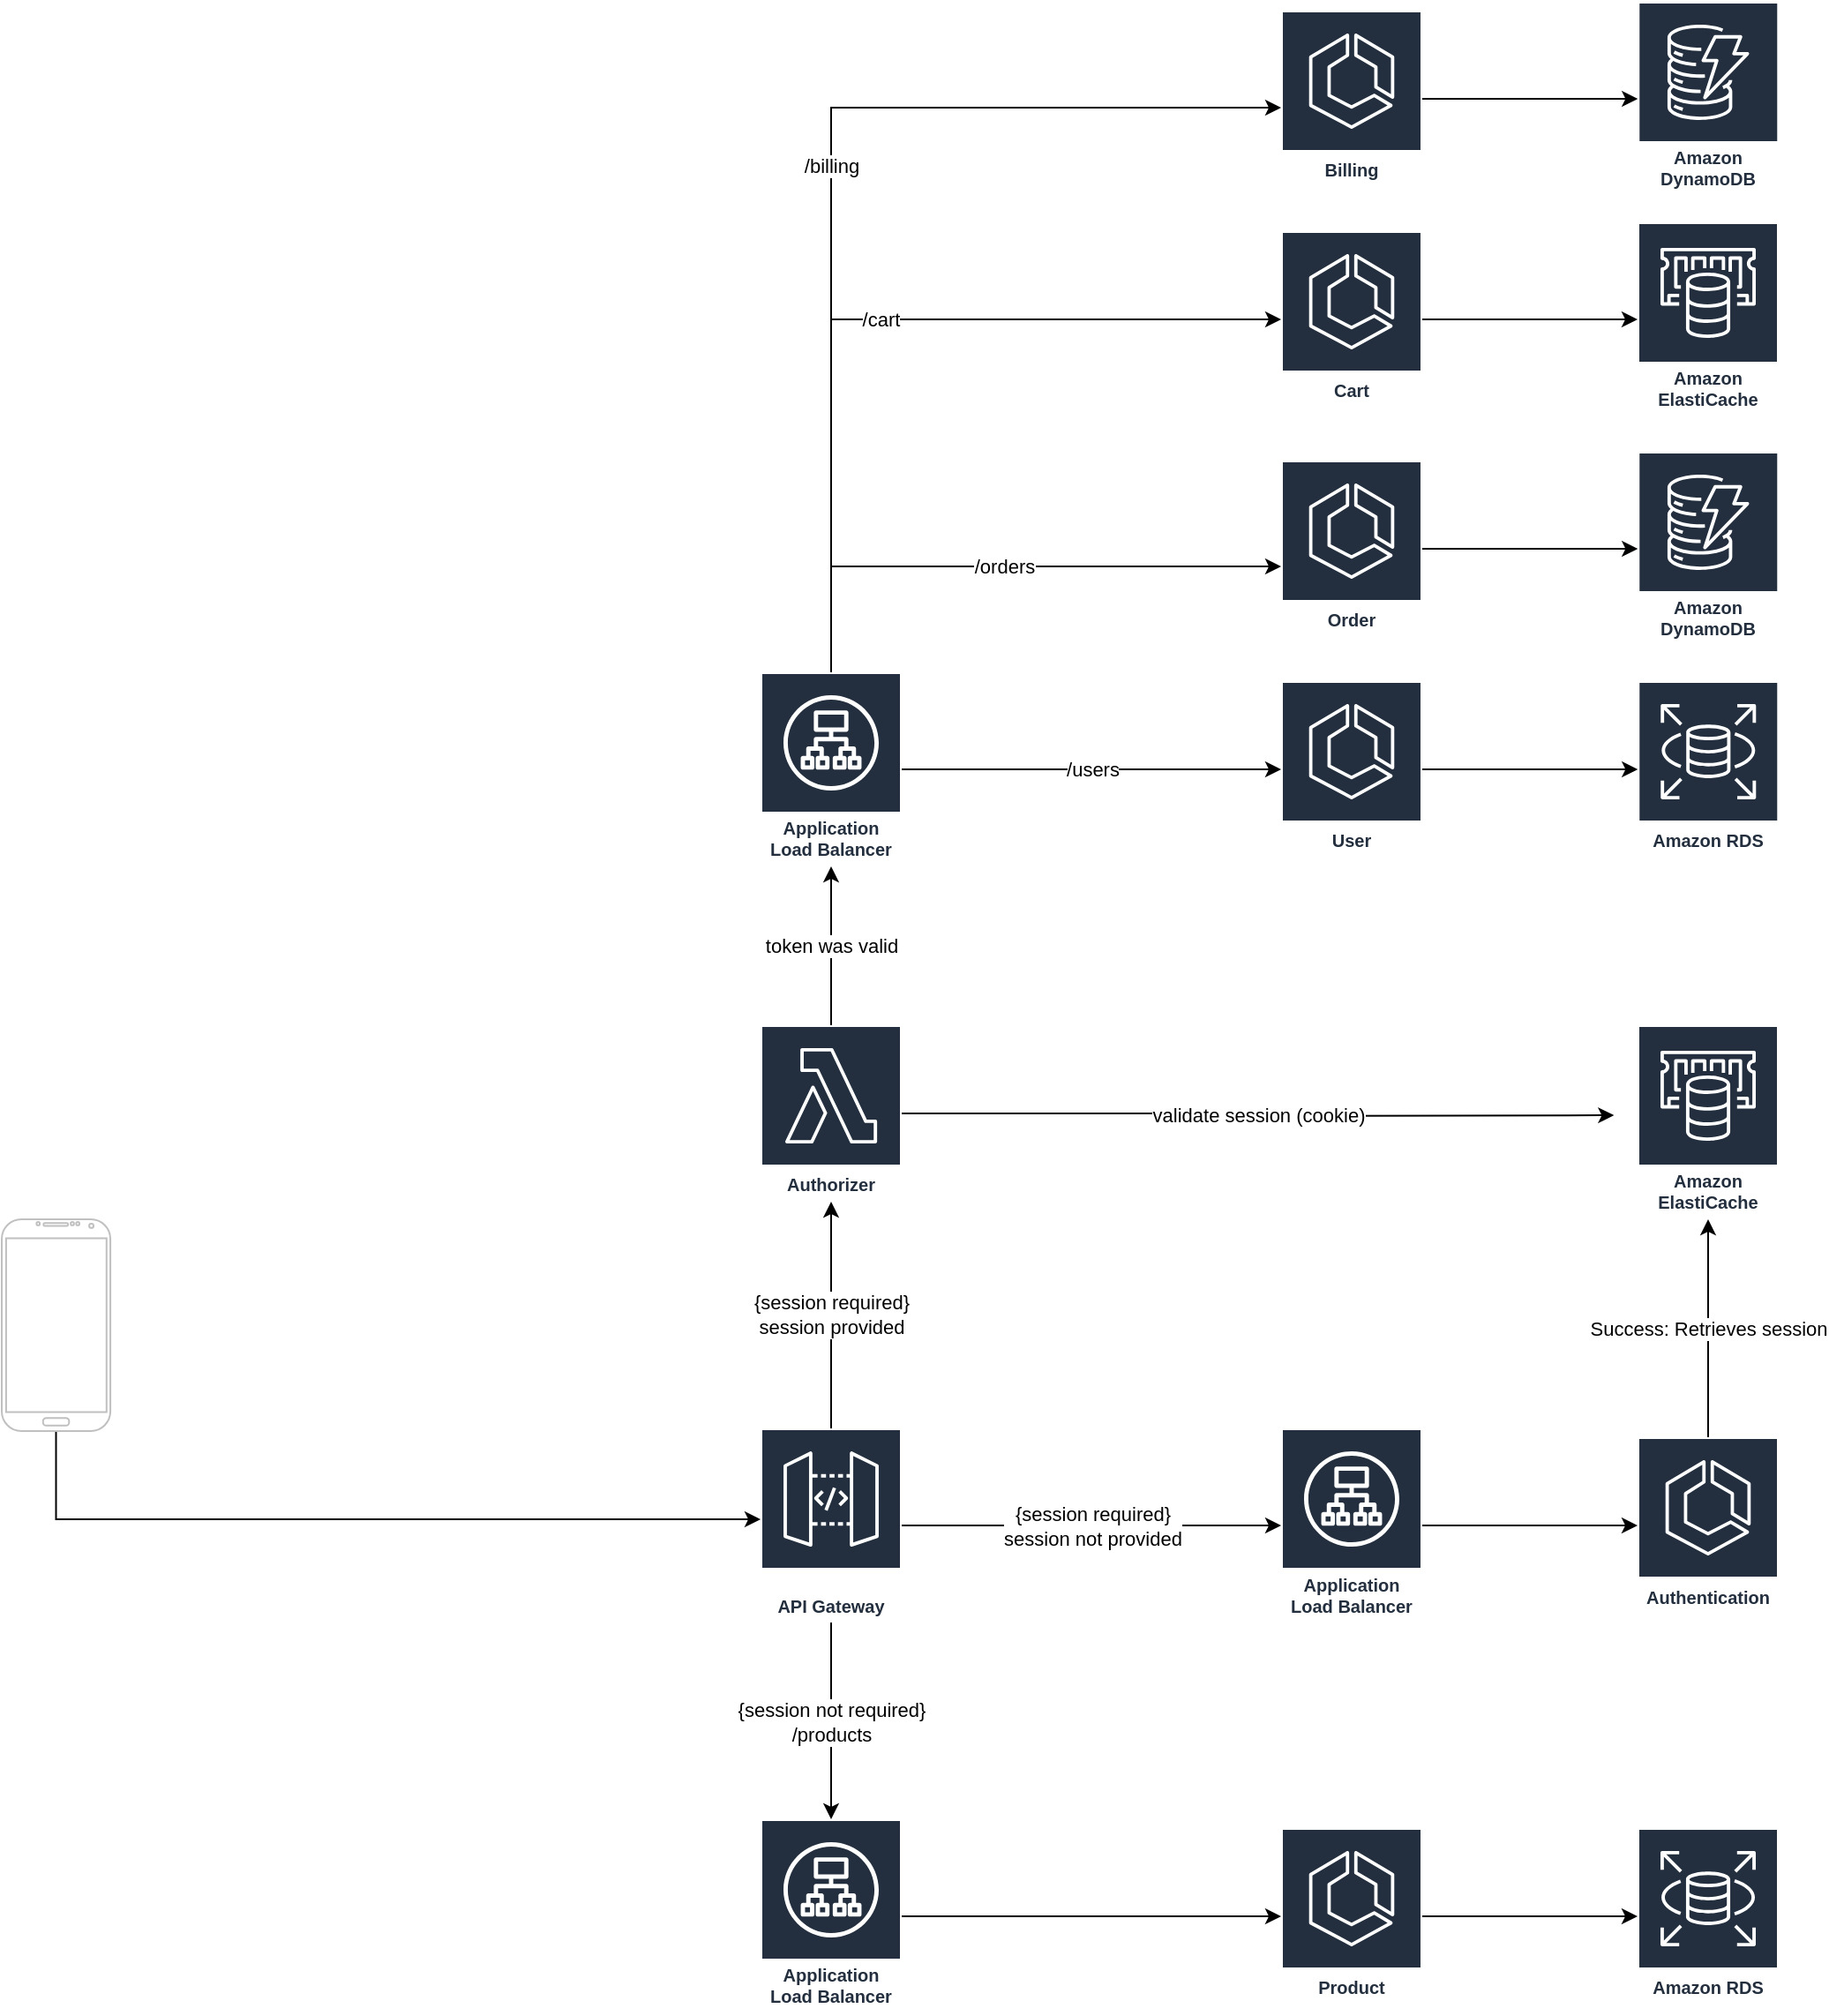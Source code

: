<mxfile version="20.2.5" type="github"><diagram id="ZXIOXqgzcKl0n3_79XFy" name="Page-1"><mxGraphModel dx="2004" dy="2163" grid="1" gridSize="10" guides="1" tooltips="1" connect="1" arrows="1" fold="1" page="1" pageScale="1" pageWidth="850" pageHeight="1100" math="0" shadow="0"><root><mxCell id="0"/><mxCell id="1" parent="0"/><mxCell id="Ijmx0vjYa0_XUroEMetg-2" style="edgeStyle=orthogonalEdgeStyle;rounded=0;orthogonalLoop=1;jettySize=auto;html=1;" edge="1" parent="1" source="Ijmx0vjYa0_XUroEMetg-1"><mxGeometry relative="1" as="geometry"><mxPoint x="130" y="530" as="targetPoint"/><Array as="points"><mxPoint x="-269" y="530"/></Array></mxGeometry></mxCell><mxCell id="Ijmx0vjYa0_XUroEMetg-1" value="" style="verticalLabelPosition=bottom;verticalAlign=top;html=1;shadow=0;dashed=0;strokeWidth=1;shape=mxgraph.android.phone2;strokeColor=#c0c0c0;" vertex="1" parent="1"><mxGeometry x="-300" y="360" width="61.54" height="120" as="geometry"/></mxCell><mxCell id="Ijmx0vjYa0_XUroEMetg-5" value="{session required}&lt;br&gt;session provided" style="edgeStyle=orthogonalEdgeStyle;rounded=0;orthogonalLoop=1;jettySize=auto;html=1;" edge="1" parent="1" source="Ijmx0vjYa0_XUroEMetg-3" target="Ijmx0vjYa0_XUroEMetg-4"><mxGeometry relative="1" as="geometry"><mxPoint x="320" y="430" as="sourcePoint"/></mxGeometry></mxCell><mxCell id="Ijmx0vjYa0_XUroEMetg-37" value="{session not required}&lt;br&gt;/products" style="edgeStyle=orthogonalEdgeStyle;rounded=0;orthogonalLoop=1;jettySize=auto;html=1;" edge="1" parent="1" source="Ijmx0vjYa0_XUroEMetg-3" target="Ijmx0vjYa0_XUroEMetg-36"><mxGeometry relative="1" as="geometry"/></mxCell><mxCell id="Ijmx0vjYa0_XUroEMetg-50" value="{session required}&lt;br&gt;session not provided" style="edgeStyle=orthogonalEdgeStyle;rounded=0;orthogonalLoop=1;jettySize=auto;html=1;" edge="1" parent="1" source="Ijmx0vjYa0_XUroEMetg-3" target="Ijmx0vjYa0_XUroEMetg-58"><mxGeometry relative="1" as="geometry"/></mxCell><mxCell id="Ijmx0vjYa0_XUroEMetg-3" value="API Gateway" style="sketch=0;outlineConnect=0;fontColor=#232F3E;gradientColor=none;strokeColor=#ffffff;fillColor=#232F3E;dashed=0;verticalLabelPosition=middle;verticalAlign=bottom;align=center;html=1;whiteSpace=wrap;fontSize=10;fontStyle=1;spacing=3;shape=mxgraph.aws4.productIcon;prIcon=mxgraph.aws4.api_gateway;" vertex="1" parent="1"><mxGeometry x="130" y="478.5" width="80" height="110" as="geometry"/></mxCell><mxCell id="Ijmx0vjYa0_XUroEMetg-12" value="validate session (cookie)" style="edgeStyle=orthogonalEdgeStyle;rounded=0;orthogonalLoop=1;jettySize=auto;html=1;entryX=0.001;entryY=0.456;entryDx=0;entryDy=0;entryPerimeter=0;" edge="1" parent="1" source="Ijmx0vjYa0_XUroEMetg-4"><mxGeometry relative="1" as="geometry"><mxPoint x="613.677" y="301.04" as="targetPoint"/></mxGeometry></mxCell><mxCell id="Ijmx0vjYa0_XUroEMetg-40" value="token was valid" style="edgeStyle=orthogonalEdgeStyle;rounded=0;orthogonalLoop=1;jettySize=auto;html=1;" edge="1" parent="1" source="Ijmx0vjYa0_XUroEMetg-4" target="Ijmx0vjYa0_XUroEMetg-7"><mxGeometry relative="1" as="geometry"/></mxCell><mxCell id="Ijmx0vjYa0_XUroEMetg-4" value="Authorizer" style="sketch=0;outlineConnect=0;fontColor=#232F3E;gradientColor=none;strokeColor=#ffffff;fillColor=#232F3E;dashed=0;verticalLabelPosition=middle;verticalAlign=bottom;align=center;html=1;whiteSpace=wrap;fontSize=10;fontStyle=1;spacing=3;shape=mxgraph.aws4.productIcon;prIcon=mxgraph.aws4.lambda;" vertex="1" parent="1"><mxGeometry x="130" y="250" width="80" height="100" as="geometry"/></mxCell><mxCell id="Ijmx0vjYa0_XUroEMetg-41" value="/billing" style="edgeStyle=orthogonalEdgeStyle;rounded=0;orthogonalLoop=1;jettySize=auto;html=1;" edge="1" parent="1" source="Ijmx0vjYa0_XUroEMetg-7" target="Ijmx0vjYa0_XUroEMetg-24"><mxGeometry relative="1" as="geometry"><mxPoint x="290" y="-760" as="targetPoint"/><Array as="points"><mxPoint x="170" y="-270"/></Array></mxGeometry></mxCell><mxCell id="Ijmx0vjYa0_XUroEMetg-43" value="/cart" style="edgeStyle=orthogonalEdgeStyle;rounded=0;orthogonalLoop=1;jettySize=auto;html=1;" edge="1" parent="1" source="Ijmx0vjYa0_XUroEMetg-7" target="Ijmx0vjYa0_XUroEMetg-32"><mxGeometry relative="1" as="geometry"><Array as="points"><mxPoint x="170" y="-150"/></Array></mxGeometry></mxCell><mxCell id="Ijmx0vjYa0_XUroEMetg-44" value="/orders" style="edgeStyle=orthogonalEdgeStyle;rounded=0;orthogonalLoop=1;jettySize=auto;html=1;" edge="1" parent="1" source="Ijmx0vjYa0_XUroEMetg-7" target="Ijmx0vjYa0_XUroEMetg-20"><mxGeometry relative="1" as="geometry"><Array as="points"><mxPoint x="170" y="-10"/></Array></mxGeometry></mxCell><mxCell id="Ijmx0vjYa0_XUroEMetg-45" value="/users" style="edgeStyle=orthogonalEdgeStyle;rounded=0;orthogonalLoop=1;jettySize=auto;html=1;" edge="1" parent="1" source="Ijmx0vjYa0_XUroEMetg-7" target="Ijmx0vjYa0_XUroEMetg-14"><mxGeometry relative="1" as="geometry"><Array as="points"/></mxGeometry></mxCell><mxCell id="Ijmx0vjYa0_XUroEMetg-7" value="Application Load Balancer" style="sketch=0;outlineConnect=0;fontColor=#232F3E;gradientColor=none;strokeColor=#ffffff;fillColor=#232F3E;dashed=0;verticalLabelPosition=middle;verticalAlign=bottom;align=center;html=1;whiteSpace=wrap;fontSize=10;fontStyle=1;spacing=3;shape=mxgraph.aws4.productIcon;prIcon=mxgraph.aws4.application_load_balancer;" vertex="1" parent="1"><mxGeometry x="130" y="50" width="80" height="110" as="geometry"/></mxCell><mxCell id="Ijmx0vjYa0_XUroEMetg-13" value="Success: Retrieves session" style="edgeStyle=orthogonalEdgeStyle;rounded=0;orthogonalLoop=1;jettySize=auto;html=1;" edge="1" parent="1" source="Ijmx0vjYa0_XUroEMetg-8" target="Ijmx0vjYa0_XUroEMetg-56"><mxGeometry relative="1" as="geometry"><mxPoint x="613.57" y="305" as="targetPoint"/><Array as="points"><mxPoint x="670" y="534"/></Array></mxGeometry></mxCell><mxCell id="Ijmx0vjYa0_XUroEMetg-8" value="Authentication" style="sketch=0;outlineConnect=0;fontColor=#232F3E;gradientColor=none;strokeColor=#ffffff;fillColor=#232F3E;dashed=0;verticalLabelPosition=middle;verticalAlign=bottom;align=center;html=1;whiteSpace=wrap;fontSize=10;fontStyle=1;spacing=3;shape=mxgraph.aws4.productIcon;prIcon=mxgraph.aws4.ecs;" vertex="1" parent="1"><mxGeometry x="627" y="483.5" width="80" height="100" as="geometry"/></mxCell><mxCell id="Ijmx0vjYa0_XUroEMetg-48" style="edgeStyle=orthogonalEdgeStyle;rounded=0;orthogonalLoop=1;jettySize=auto;html=1;" edge="1" parent="1" source="Ijmx0vjYa0_XUroEMetg-14" target="Ijmx0vjYa0_XUroEMetg-52"><mxGeometry relative="1" as="geometry"><mxPoint x="650" y="-261.5" as="targetPoint"/></mxGeometry></mxCell><mxCell id="Ijmx0vjYa0_XUroEMetg-14" value="User" style="sketch=0;outlineConnect=0;fontColor=#232F3E;gradientColor=none;strokeColor=#ffffff;fillColor=#232F3E;dashed=0;verticalLabelPosition=middle;verticalAlign=bottom;align=center;html=1;whiteSpace=wrap;fontSize=10;fontStyle=1;spacing=3;shape=mxgraph.aws4.productIcon;prIcon=mxgraph.aws4.ecs;" vertex="1" parent="1"><mxGeometry x="425" y="55" width="80" height="100" as="geometry"/></mxCell><mxCell id="Ijmx0vjYa0_XUroEMetg-39" style="edgeStyle=orthogonalEdgeStyle;rounded=0;orthogonalLoop=1;jettySize=auto;html=1;" edge="1" parent="1" source="Ijmx0vjYa0_XUroEMetg-19" target="Ijmx0vjYa0_XUroEMetg-55"><mxGeometry relative="1" as="geometry"><mxPoint x="550" y="763.5" as="targetPoint"/></mxGeometry></mxCell><mxCell id="Ijmx0vjYa0_XUroEMetg-19" value="Product" style="sketch=0;outlineConnect=0;fontColor=#232F3E;gradientColor=none;strokeColor=#ffffff;fillColor=#232F3E;dashed=0;verticalLabelPosition=middle;verticalAlign=bottom;align=center;html=1;whiteSpace=wrap;fontSize=10;fontStyle=1;spacing=3;shape=mxgraph.aws4.productIcon;prIcon=mxgraph.aws4.ecs;" vertex="1" parent="1"><mxGeometry x="425" y="705" width="80" height="100" as="geometry"/></mxCell><mxCell id="Ijmx0vjYa0_XUroEMetg-51" style="edgeStyle=orthogonalEdgeStyle;rounded=0;orthogonalLoop=1;jettySize=auto;html=1;" edge="1" parent="1" source="Ijmx0vjYa0_XUroEMetg-20" target="Ijmx0vjYa0_XUroEMetg-28"><mxGeometry relative="1" as="geometry"/></mxCell><mxCell id="Ijmx0vjYa0_XUroEMetg-20" value="Order" style="sketch=0;outlineConnect=0;fontColor=#232F3E;gradientColor=none;strokeColor=#ffffff;fillColor=#232F3E;dashed=0;verticalLabelPosition=middle;verticalAlign=bottom;align=center;html=1;whiteSpace=wrap;fontSize=10;fontStyle=1;spacing=3;shape=mxgraph.aws4.productIcon;prIcon=mxgraph.aws4.ecs;" vertex="1" parent="1"><mxGeometry x="425" y="-70" width="80" height="100" as="geometry"/></mxCell><mxCell id="Ijmx0vjYa0_XUroEMetg-54" style="edgeStyle=orthogonalEdgeStyle;rounded=0;orthogonalLoop=1;jettySize=auto;html=1;" edge="1" parent="1" source="Ijmx0vjYa0_XUroEMetg-24" target="Ijmx0vjYa0_XUroEMetg-53"><mxGeometry relative="1" as="geometry"/></mxCell><mxCell id="Ijmx0vjYa0_XUroEMetg-24" value="Billing" style="sketch=0;outlineConnect=0;fontColor=#232F3E;gradientColor=none;strokeColor=#ffffff;fillColor=#232F3E;dashed=0;verticalLabelPosition=middle;verticalAlign=bottom;align=center;html=1;whiteSpace=wrap;fontSize=10;fontStyle=1;spacing=3;shape=mxgraph.aws4.productIcon;prIcon=mxgraph.aws4.ecs;" vertex="1" parent="1"><mxGeometry x="425" y="-325" width="80" height="100" as="geometry"/></mxCell><mxCell id="Ijmx0vjYa0_XUroEMetg-28" value="Amazon DynamoDB" style="sketch=0;outlineConnect=0;fontColor=#232F3E;gradientColor=none;strokeColor=#ffffff;fillColor=#232F3E;dashed=0;verticalLabelPosition=middle;verticalAlign=bottom;align=center;html=1;whiteSpace=wrap;fontSize=10;fontStyle=1;spacing=3;shape=mxgraph.aws4.productIcon;prIcon=mxgraph.aws4.dynamodb;" vertex="1" parent="1"><mxGeometry x="627.14" y="-75" width="80" height="110" as="geometry"/></mxCell><mxCell id="Ijmx0vjYa0_XUroEMetg-35" style="edgeStyle=orthogonalEdgeStyle;rounded=0;orthogonalLoop=1;jettySize=auto;html=1;" edge="1" parent="1" source="Ijmx0vjYa0_XUroEMetg-32" target="Ijmx0vjYa0_XUroEMetg-57"><mxGeometry relative="1" as="geometry"><mxPoint x="627.14" y="-150" as="targetPoint"/><Array as="points"/></mxGeometry></mxCell><mxCell id="Ijmx0vjYa0_XUroEMetg-32" value="Cart" style="sketch=0;outlineConnect=0;fontColor=#232F3E;gradientColor=none;strokeColor=#ffffff;fillColor=#232F3E;dashed=0;verticalLabelPosition=middle;verticalAlign=bottom;align=center;html=1;whiteSpace=wrap;fontSize=10;fontStyle=1;spacing=3;shape=mxgraph.aws4.productIcon;prIcon=mxgraph.aws4.ecs;" vertex="1" parent="1"><mxGeometry x="425" y="-200" width="80" height="100" as="geometry"/></mxCell><mxCell id="Ijmx0vjYa0_XUroEMetg-38" style="edgeStyle=orthogonalEdgeStyle;rounded=0;orthogonalLoop=1;jettySize=auto;html=1;" edge="1" parent="1" source="Ijmx0vjYa0_XUroEMetg-36" target="Ijmx0vjYa0_XUroEMetg-19"><mxGeometry relative="1" as="geometry"/></mxCell><mxCell id="Ijmx0vjYa0_XUroEMetg-36" value="Application Load Balancer" style="sketch=0;outlineConnect=0;fontColor=#232F3E;gradientColor=none;strokeColor=#ffffff;fillColor=#232F3E;dashed=0;verticalLabelPosition=middle;verticalAlign=bottom;align=center;html=1;whiteSpace=wrap;fontSize=10;fontStyle=1;spacing=3;shape=mxgraph.aws4.productIcon;prIcon=mxgraph.aws4.application_load_balancer;" vertex="1" parent="1"><mxGeometry x="130" y="700" width="80" height="110" as="geometry"/></mxCell><mxCell id="Ijmx0vjYa0_XUroEMetg-52" value="Amazon RDS" style="sketch=0;outlineConnect=0;fontColor=#232F3E;gradientColor=none;strokeColor=#ffffff;fillColor=#232F3E;dashed=0;verticalLabelPosition=middle;verticalAlign=bottom;align=center;html=1;whiteSpace=wrap;fontSize=10;fontStyle=1;spacing=3;shape=mxgraph.aws4.productIcon;prIcon=mxgraph.aws4.rds;" vertex="1" parent="1"><mxGeometry x="627.14" y="55" width="80" height="100" as="geometry"/></mxCell><mxCell id="Ijmx0vjYa0_XUroEMetg-53" value="Amazon DynamoDB" style="sketch=0;outlineConnect=0;fontColor=#232F3E;gradientColor=none;strokeColor=#ffffff;fillColor=#232F3E;dashed=0;verticalLabelPosition=middle;verticalAlign=bottom;align=center;html=1;whiteSpace=wrap;fontSize=10;fontStyle=1;spacing=3;shape=mxgraph.aws4.productIcon;prIcon=mxgraph.aws4.dynamodb;" vertex="1" parent="1"><mxGeometry x="627.14" y="-330" width="80" height="110" as="geometry"/></mxCell><mxCell id="Ijmx0vjYa0_XUroEMetg-55" value="Amazon RDS" style="sketch=0;outlineConnect=0;fontColor=#232F3E;gradientColor=none;strokeColor=#ffffff;fillColor=#232F3E;dashed=0;verticalLabelPosition=middle;verticalAlign=bottom;align=center;html=1;whiteSpace=wrap;fontSize=10;fontStyle=1;spacing=3;shape=mxgraph.aws4.productIcon;prIcon=mxgraph.aws4.rds;" vertex="1" parent="1"><mxGeometry x="627" y="705" width="80" height="100" as="geometry"/></mxCell><mxCell id="Ijmx0vjYa0_XUroEMetg-56" value="Amazon ElastiCache" style="sketch=0;outlineConnect=0;fontColor=#232F3E;gradientColor=none;strokeColor=#ffffff;fillColor=#232F3E;dashed=0;verticalLabelPosition=middle;verticalAlign=bottom;align=center;html=1;whiteSpace=wrap;fontSize=10;fontStyle=1;spacing=3;shape=mxgraph.aws4.productIcon;prIcon=mxgraph.aws4.elasticache;" vertex="1" parent="1"><mxGeometry x="627" y="250" width="80" height="110" as="geometry"/></mxCell><mxCell id="Ijmx0vjYa0_XUroEMetg-57" value="Amazon ElastiCache" style="sketch=0;outlineConnect=0;fontColor=#232F3E;gradientColor=none;strokeColor=#ffffff;fillColor=#232F3E;dashed=0;verticalLabelPosition=middle;verticalAlign=bottom;align=center;html=1;whiteSpace=wrap;fontSize=10;fontStyle=1;spacing=3;shape=mxgraph.aws4.productIcon;prIcon=mxgraph.aws4.elasticache;" vertex="1" parent="1"><mxGeometry x="627" y="-205" width="80" height="110" as="geometry"/></mxCell><mxCell id="Ijmx0vjYa0_XUroEMetg-59" style="edgeStyle=orthogonalEdgeStyle;rounded=0;orthogonalLoop=1;jettySize=auto;html=1;" edge="1" parent="1" source="Ijmx0vjYa0_XUroEMetg-58" target="Ijmx0vjYa0_XUroEMetg-8"><mxGeometry relative="1" as="geometry"/></mxCell><mxCell id="Ijmx0vjYa0_XUroEMetg-58" value="Application Load Balancer" style="sketch=0;outlineConnect=0;fontColor=#232F3E;gradientColor=none;strokeColor=#ffffff;fillColor=#232F3E;dashed=0;verticalLabelPosition=middle;verticalAlign=bottom;align=center;html=1;whiteSpace=wrap;fontSize=10;fontStyle=1;spacing=3;shape=mxgraph.aws4.productIcon;prIcon=mxgraph.aws4.application_load_balancer;" vertex="1" parent="1"><mxGeometry x="425" y="478.5" width="80" height="110" as="geometry"/></mxCell></root></mxGraphModel></diagram></mxfile>